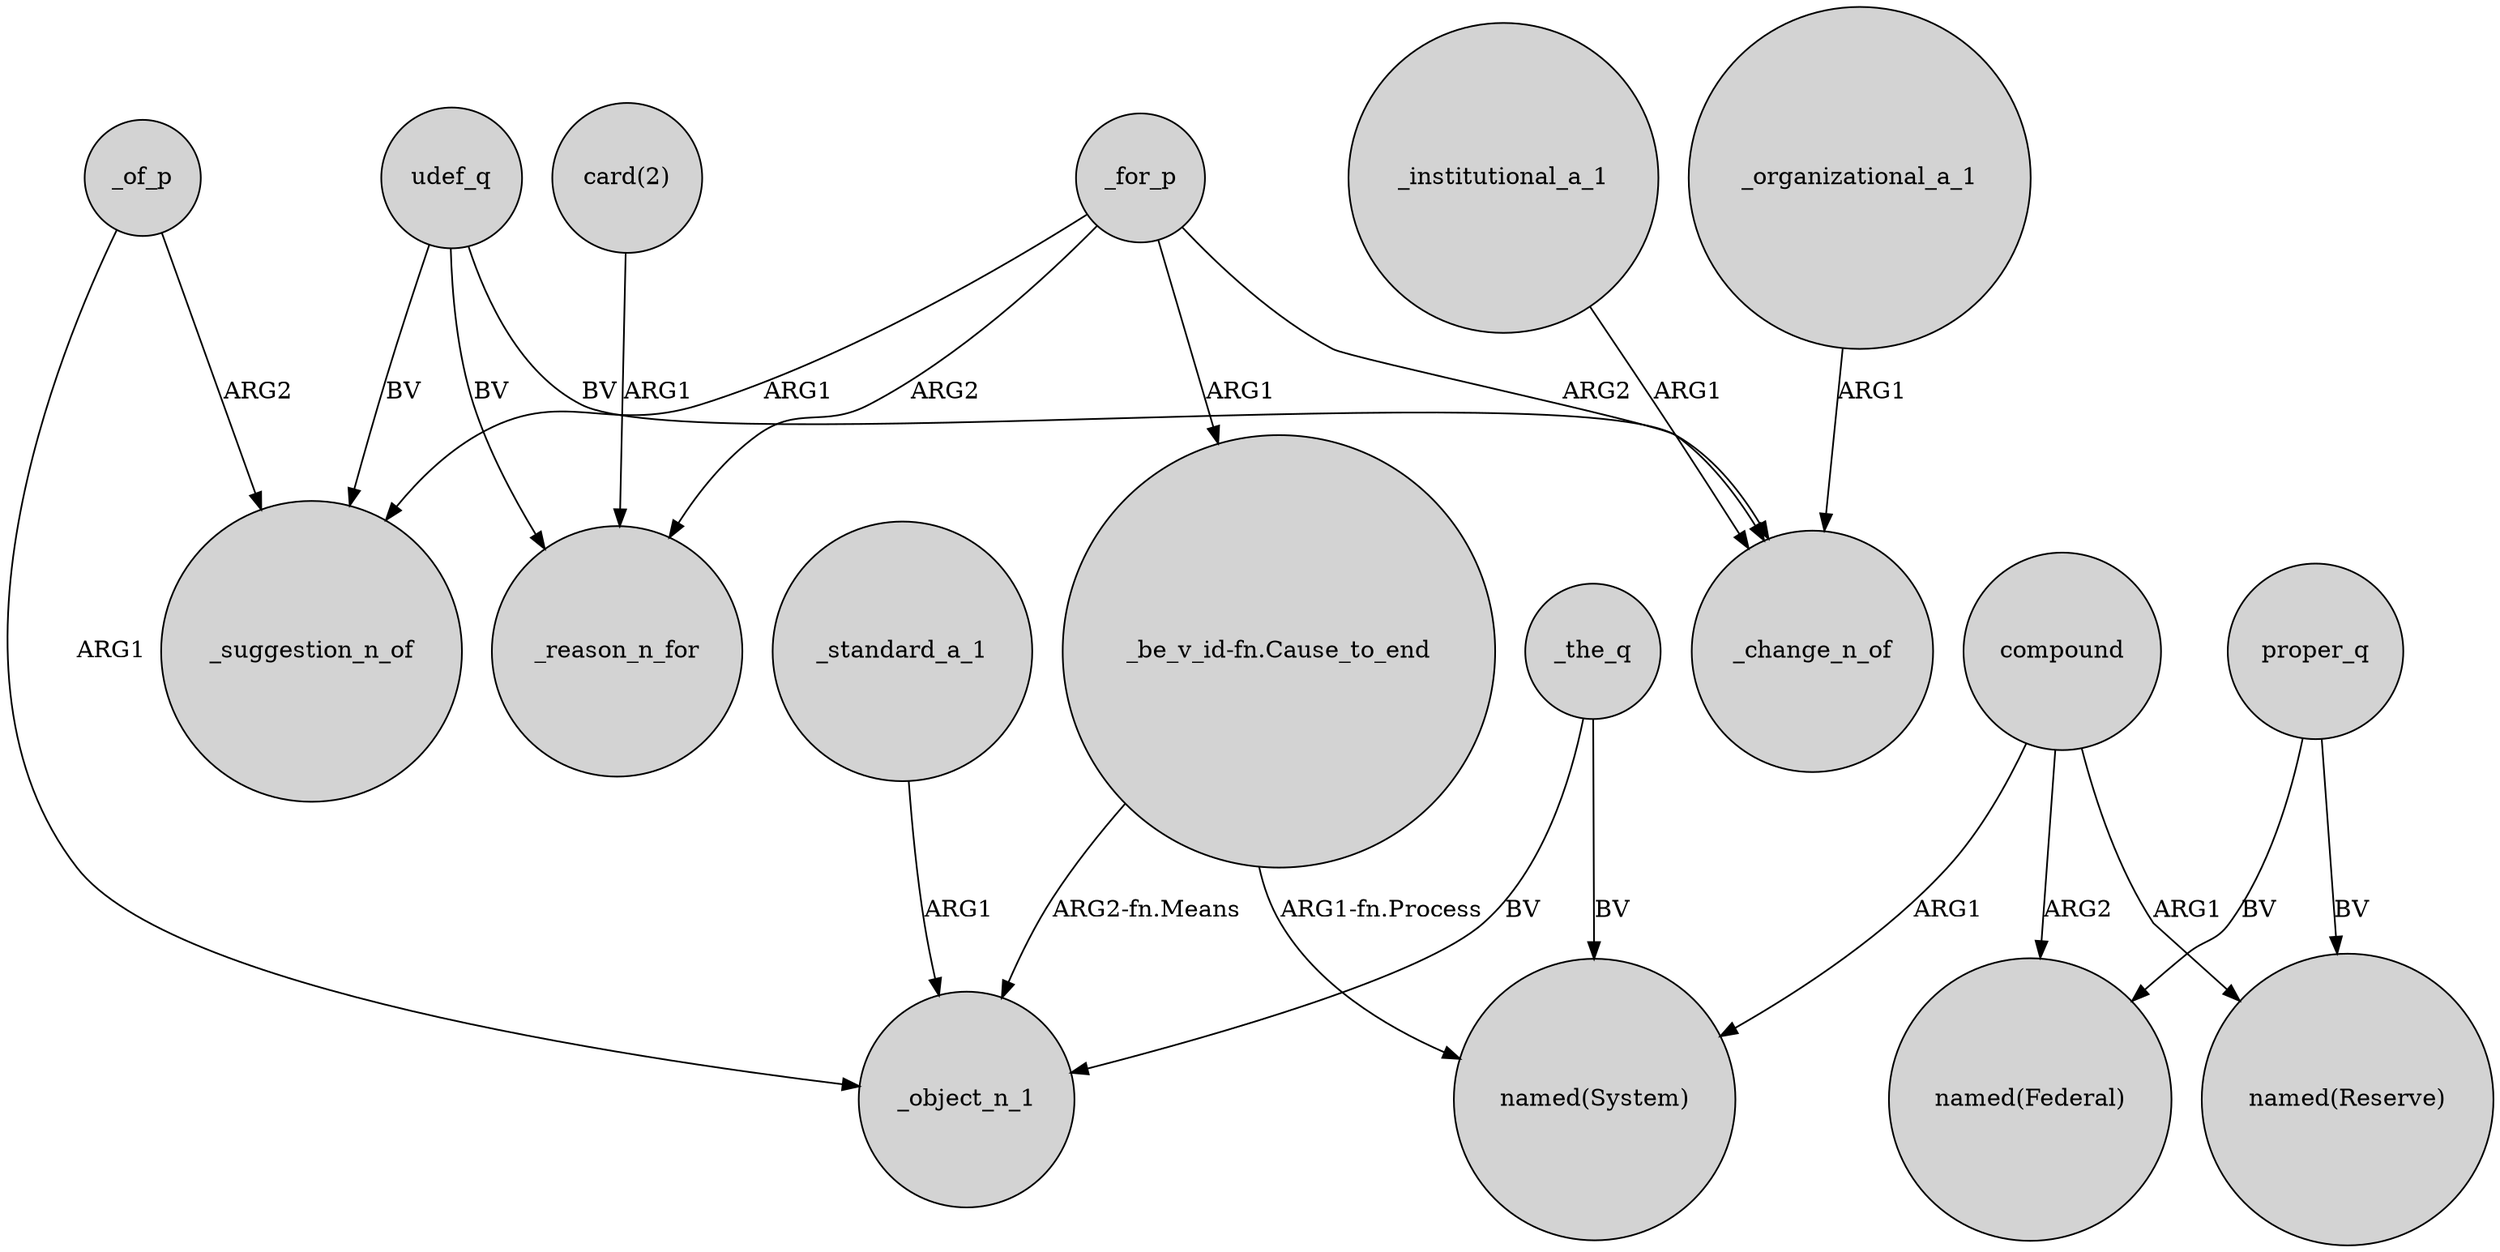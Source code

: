 digraph {
	node [shape=circle style=filled]
	udef_q -> _change_n_of [label=BV]
	_of_p -> _object_n_1 [label=ARG1]
	_for_p -> _suggestion_n_of [label=ARG1]
	compound -> "named(Federal)" [label=ARG2]
	_the_q -> "named(System)" [label=BV]
	proper_q -> "named(Federal)" [label=BV]
	_organizational_a_1 -> _change_n_of [label=ARG1]
	compound -> "named(System)" [label=ARG1]
	udef_q -> _suggestion_n_of [label=BV]
	_for_p -> "_be_v_id-fn.Cause_to_end" [label=ARG1]
	_institutional_a_1 -> _change_n_of [label=ARG1]
	_for_p -> _change_n_of [label=ARG2]
	udef_q -> _reason_n_for [label=BV]
	_standard_a_1 -> _object_n_1 [label=ARG1]
	_of_p -> _suggestion_n_of [label=ARG2]
	_the_q -> _object_n_1 [label=BV]
	"_be_v_id-fn.Cause_to_end" -> "named(System)" [label="ARG1-fn.Process"]
	"card(2)" -> _reason_n_for [label=ARG1]
	compound -> "named(Reserve)" [label=ARG1]
	_for_p -> _reason_n_for [label=ARG2]
	proper_q -> "named(Reserve)" [label=BV]
	"_be_v_id-fn.Cause_to_end" -> _object_n_1 [label="ARG2-fn.Means"]
}
